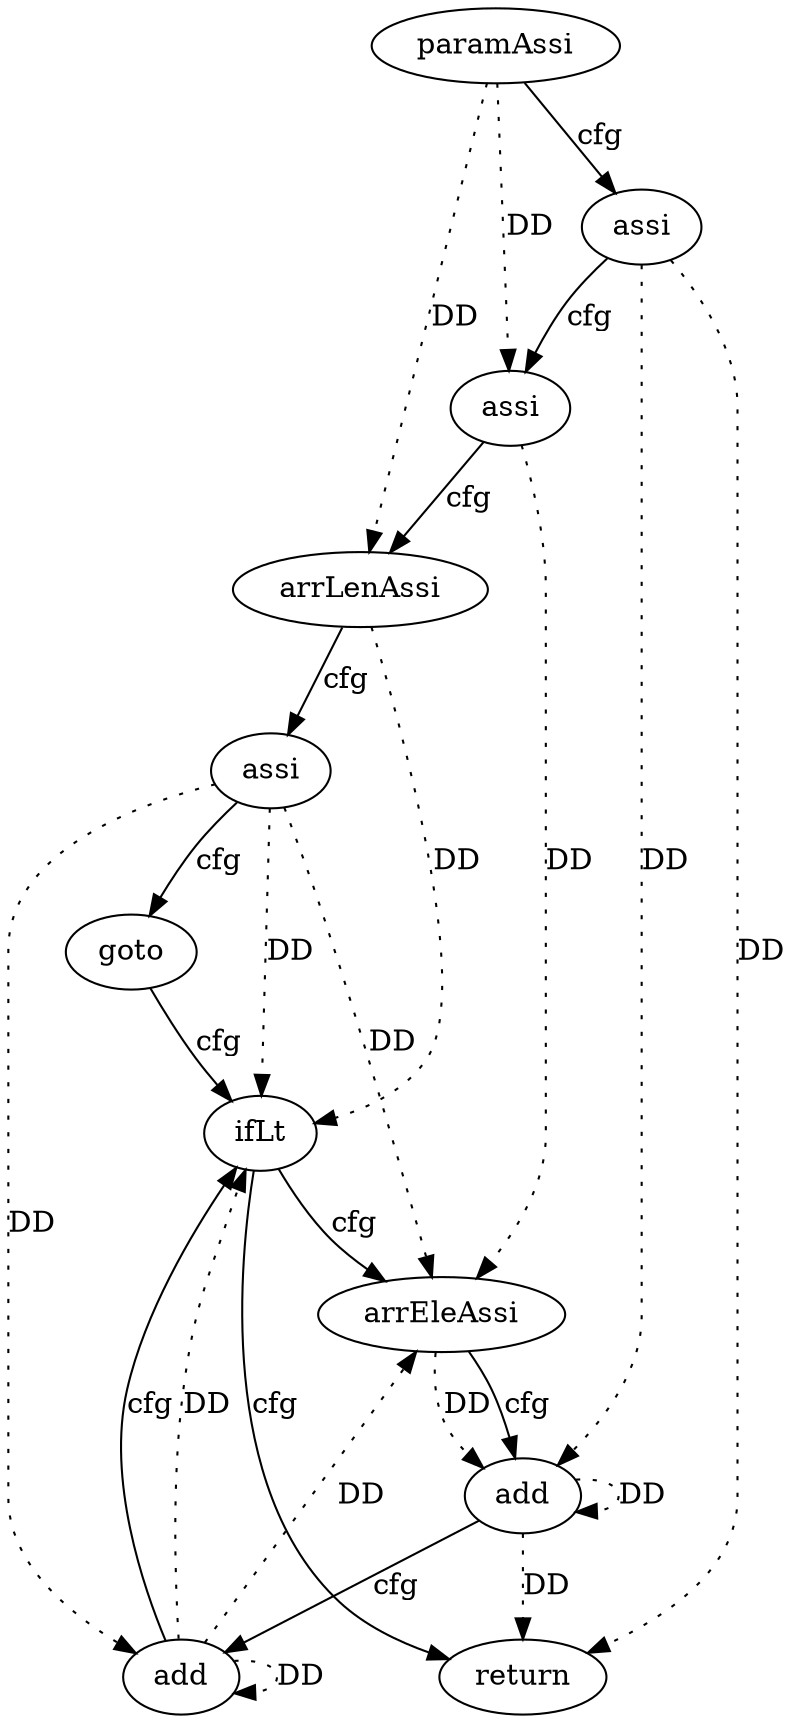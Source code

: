 digraph "sum" {
    "0" [label="paramAssi",];
    "1" [label="assi",];
    "2" [label="assi",];
    "3" [label="arrLenAssi",];
    "4" [label="assi",];
    "5" [label="goto",];
    "6" [label="arrEleAssi",];
    "7" [label="add",];
    "8" [label="add",];
    "9" [label="ifLt",];
    "10" [label="return",];
    "0"->"2" [label="DD",style=dotted,];
    "0"->"3" [label="DD",style=dotted,];
    "1"->"7" [label="DD",style=dotted,];
    "1"->"10" [label="DD",style=dotted,];
    "2"->"6" [label="DD",style=dotted,];
    "3"->"9" [label="DD",style=dotted,];
    "4"->"6" [label="DD",style=dotted,];
    "4"->"8" [label="DD",style=dotted,];
    "4"->"9" [label="DD",style=dotted,];
    "6"->"7" [label="DD",style=dotted,];
    "7"->"7" [label="DD",style=dotted,];
    "7"->"10" [label="DD",style=dotted,];
    "8"->"6" [label="DD",style=dotted,];
    "8"->"8" [label="DD",style=dotted,];
    "8"->"9" [label="DD",style=dotted,];
    "0"->"1" [label="cfg",];
    "1"->"2" [label="cfg",];
    "2"->"3" [label="cfg",];
    "3"->"4" [label="cfg",];
    "4"->"5" [label="cfg",];
    "5"->"9" [label="cfg",];
    "6"->"7" [label="cfg",];
    "7"->"8" [label="cfg",];
    "8"->"9" [label="cfg",];
    "9"->"10" [label="cfg",];
    "9"->"6" [label="cfg",];
}
